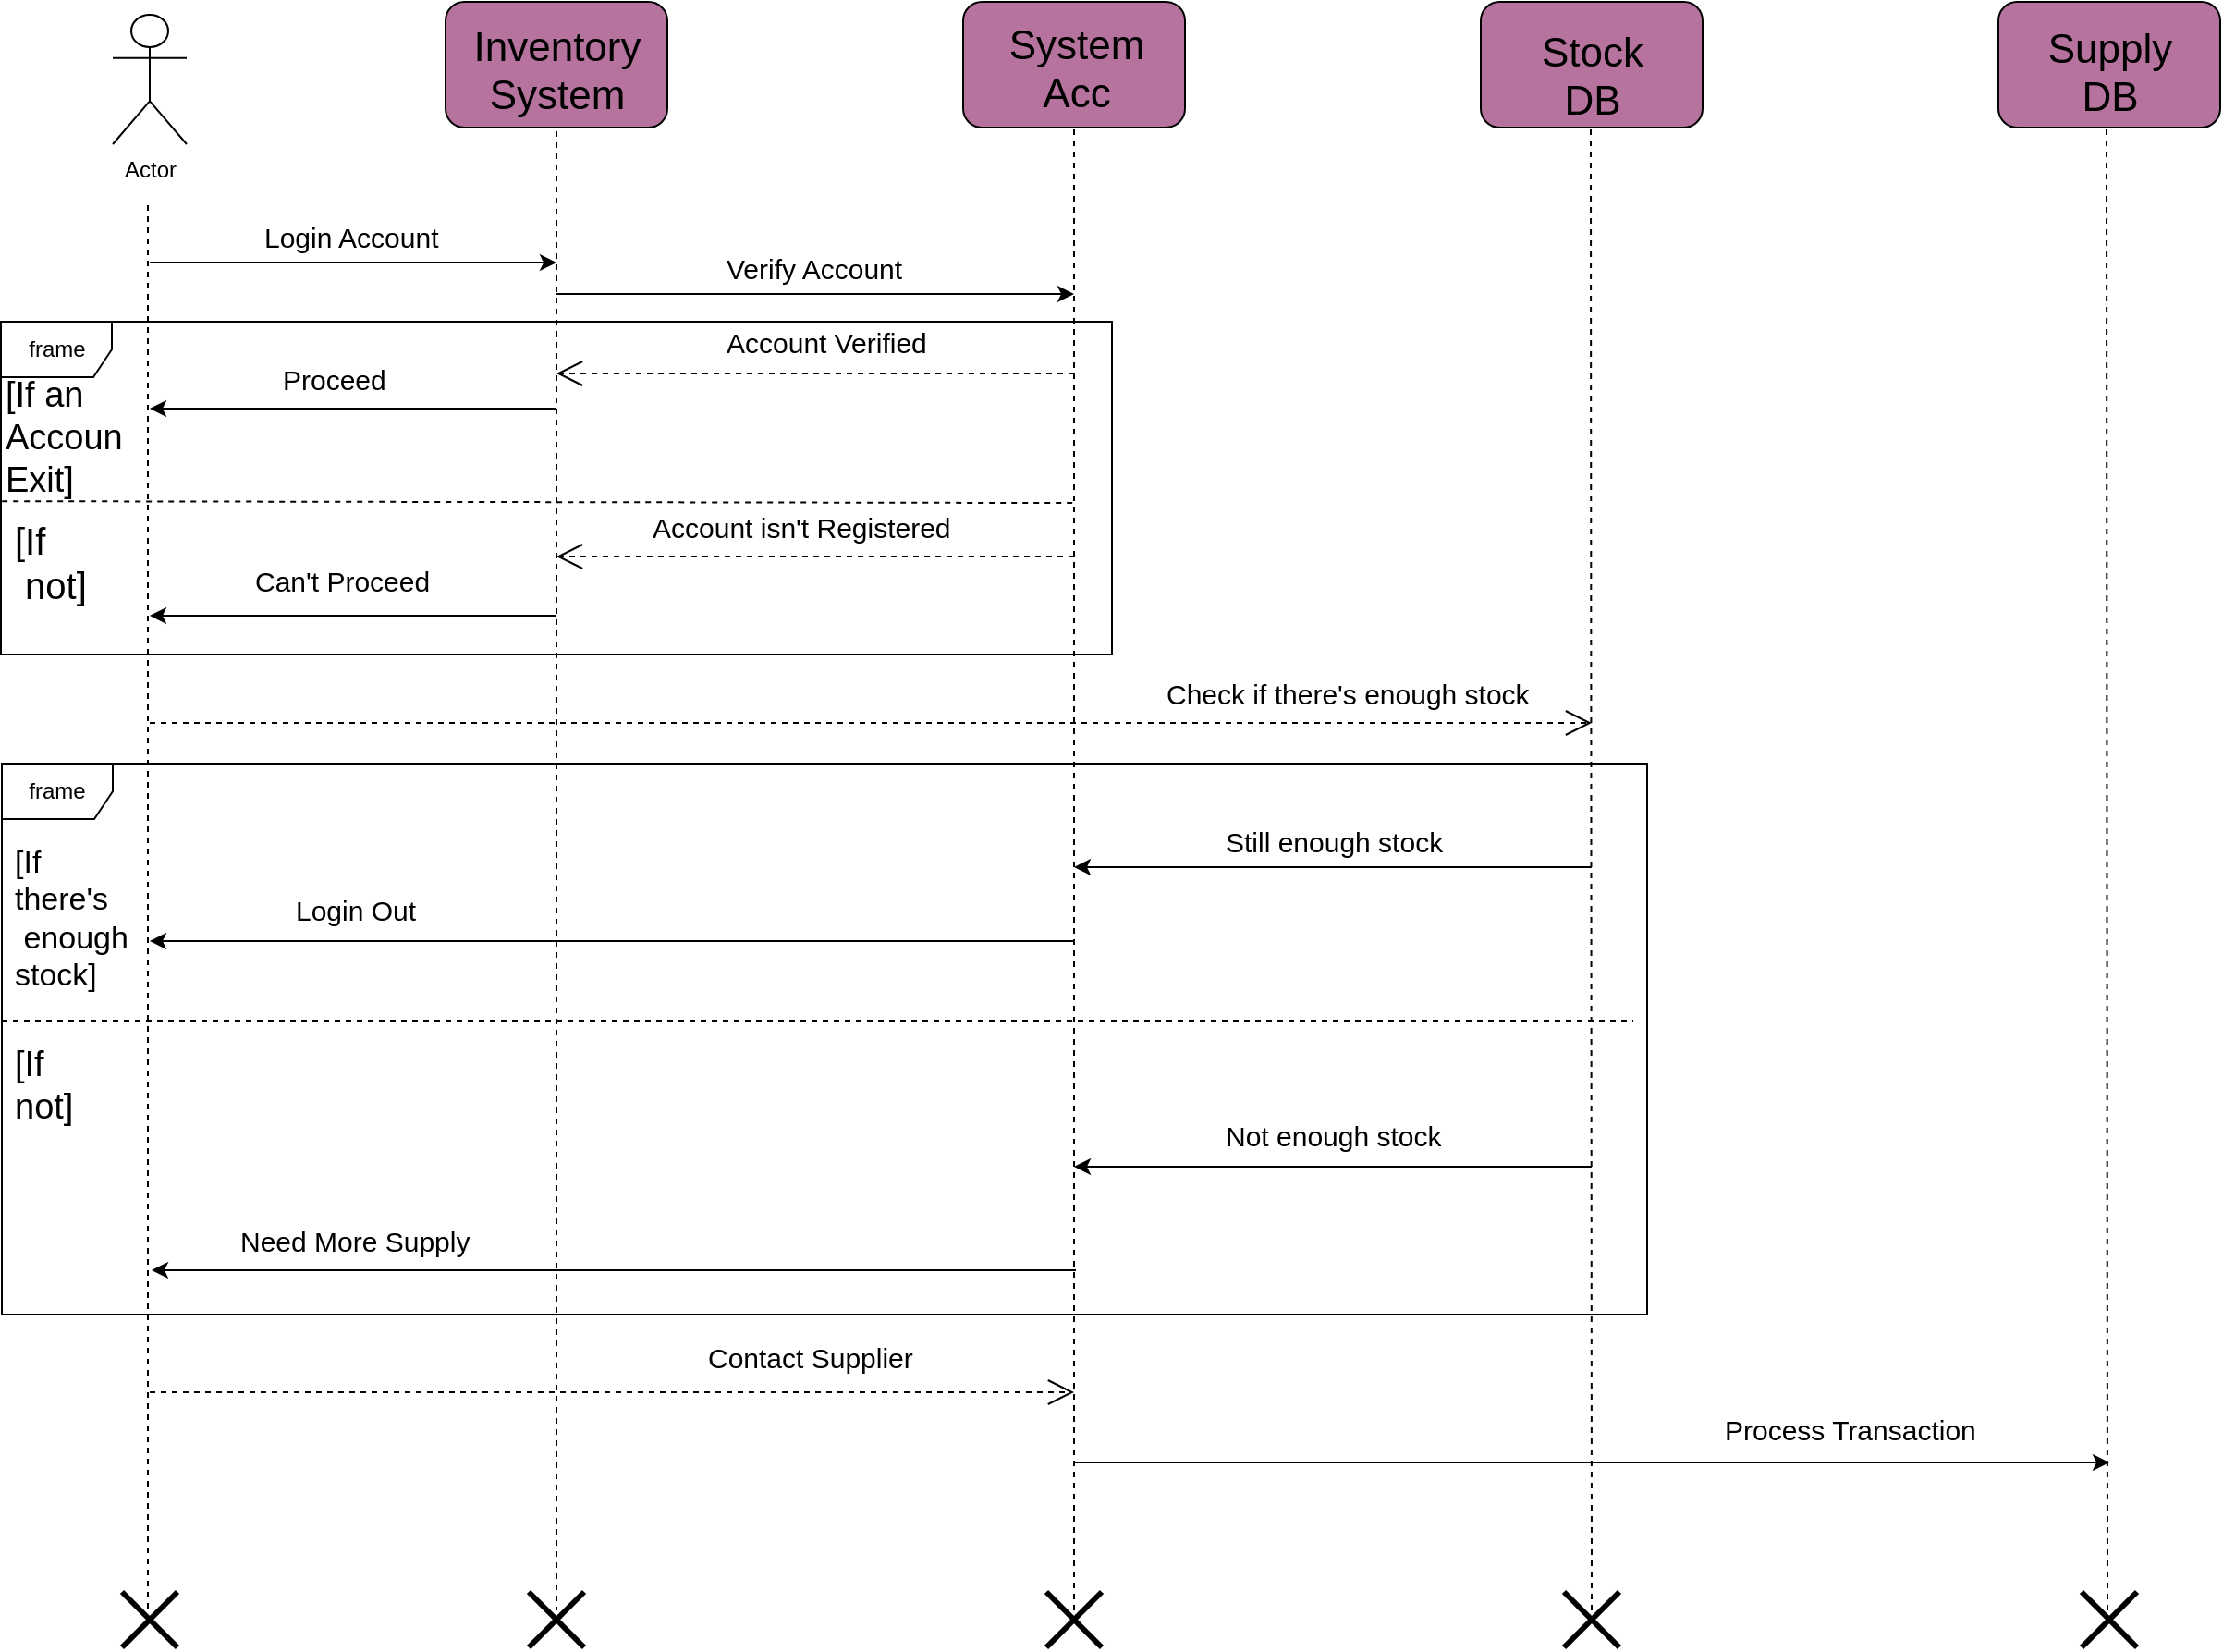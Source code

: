 <mxfile version="12.2.4" pages="1"><diagram id="vuIC-10uh4xvBBF5FJKt" name="Page-1"><mxGraphModel dx="2227" dy="912" grid="1" gridSize="10" guides="1" tooltips="1" connect="1" arrows="1" fold="1" page="1" pageScale="1" pageWidth="827" pageHeight="1169" math="0" shadow="0"><root><mxCell id="0"/><mxCell id="1" parent="0"/><mxCell id="3" value="Actor" style="shape=umlActor;verticalLabelPosition=bottom;labelBackgroundColor=#ffffff;verticalAlign=top;html=1;outlineConnect=0;" parent="1" vertex="1"><mxGeometry x="20" y="17" width="40" height="70" as="geometry"/></mxCell><mxCell id="4" value="" style="rounded=1;whiteSpace=wrap;html=1;fillColor=#B5739D;" parent="1" vertex="1"><mxGeometry x="200" y="10" width="120" height="68" as="geometry"/></mxCell><mxCell id="5" value="&lt;font style=&quot;font-size: 22px&quot;&gt;Inventory&lt;br&gt;System&lt;/font&gt;" style="text;html=1;resizable=0;points=[];autosize=1;align=center;verticalAlign=top;spacingTop=-4;fillColor=none;" parent="1" vertex="1"><mxGeometry x="205" y="19" width="110" height="40" as="geometry"/></mxCell><mxCell id="6" value="" style="rounded=1;whiteSpace=wrap;html=1;fillColor=#B5739D;" parent="1" vertex="1"><mxGeometry x="480" y="10" width="120" height="68" as="geometry"/></mxCell><mxCell id="7" value="" style="rounded=1;whiteSpace=wrap;html=1;fillColor=#B5739D;" parent="1" vertex="1"><mxGeometry x="760" y="10" width="120" height="68" as="geometry"/></mxCell><mxCell id="8" value="" style="rounded=1;whiteSpace=wrap;html=1;fillColor=#B5739D;" parent="1" vertex="1"><mxGeometry x="1040" y="10" width="120" height="68" as="geometry"/></mxCell><mxCell id="9" value="&lt;font style=&quot;font-size: 22px&quot;&gt;System&lt;br&gt;Acc&lt;/font&gt;" style="text;html=1;resizable=0;points=[];autosize=1;align=center;verticalAlign=top;spacingTop=-4;" parent="1" vertex="1"><mxGeometry x="496" y="18" width="90" height="40" as="geometry"/></mxCell><mxCell id="10" value="&lt;font style=&quot;font-size: 22px&quot;&gt;Stock &lt;br&gt;DB&lt;/font&gt;" style="text;html=1;resizable=0;points=[];autosize=1;align=center;verticalAlign=top;spacingTop=-4;" parent="1" vertex="1"><mxGeometry x="785" y="22" width="70" height="40" as="geometry"/></mxCell><mxCell id="11" value="&lt;font style=&quot;font-size: 22px&quot;&gt;Supply&lt;br&gt;DB&lt;/font&gt;" style="text;html=1;resizable=0;points=[];autosize=1;align=center;verticalAlign=top;spacingTop=-4;" parent="1" vertex="1"><mxGeometry x="1060" y="20" width="80" height="40" as="geometry"/></mxCell><mxCell id="12" value="" style="endArrow=none;dashed=1;html=1;" parent="1" edge="1"><mxGeometry width="50" height="50" relative="1" as="geometry"><mxPoint x="260" y="80" as="sourcePoint"/><mxPoint x="260" y="880" as="targetPoint"/></mxGeometry></mxCell><mxCell id="17" value="" style="endArrow=classic;html=1;" parent="1" edge="1"><mxGeometry width="50" height="50" relative="1" as="geometry"><mxPoint x="40" y="151" as="sourcePoint"/><mxPoint x="260" y="151" as="targetPoint"/><Array as="points"/></mxGeometry></mxCell><mxCell id="18" value="&lt;font style=&quot;font-size: 15px&quot;&gt;Login Account&lt;/font&gt;" style="text;html=1;resizable=0;points=[];autosize=1;align=left;verticalAlign=top;spacingTop=-4;" parent="1" vertex="1"><mxGeometry x="100" y="126" width="110" height="20" as="geometry"/></mxCell><mxCell id="19" value="" style="endArrow=none;dashed=1;html=1;entryX=0.5;entryY=1;entryDx=0;entryDy=0;" parent="1" target="6" edge="1"><mxGeometry width="50" height="50" relative="1" as="geometry"><mxPoint x="540" y="880" as="sourcePoint"/><mxPoint x="250" y="620" as="targetPoint"/></mxGeometry></mxCell><mxCell id="20" value="" style="endArrow=none;dashed=1;html=1;entryX=0.5;entryY=1;entryDx=0;entryDy=0;" parent="1" edge="1"><mxGeometry width="50" height="50" relative="1" as="geometry"><mxPoint x="1099" y="880" as="sourcePoint"/><mxPoint x="1098.5" y="78" as="targetPoint"/></mxGeometry></mxCell><mxCell id="21" value="" style="endArrow=none;dashed=1;html=1;entryX=0.5;entryY=1;entryDx=0;entryDy=0;" parent="1" edge="1"><mxGeometry width="50" height="50" relative="1" as="geometry"><mxPoint x="820" y="880" as="sourcePoint"/><mxPoint x="819.5" y="78" as="targetPoint"/></mxGeometry></mxCell><mxCell id="22" value="" style="endArrow=classic;html=1;" parent="1" edge="1"><mxGeometry width="50" height="50" relative="1" as="geometry"><mxPoint x="260" y="168" as="sourcePoint"/><mxPoint x="540" y="168" as="targetPoint"/></mxGeometry></mxCell><mxCell id="23" value="&lt;font style=&quot;font-size: 15px&quot;&gt;Verify Account&lt;/font&gt;" style="text;html=1;resizable=0;points=[];autosize=1;align=left;verticalAlign=top;spacingTop=-4;" parent="1" vertex="1"><mxGeometry x="350" y="143" width="110" height="20" as="geometry"/></mxCell><mxCell id="25" value="" style="endArrow=none;dashed=1;html=1;" parent="1" edge="1"><mxGeometry width="50" height="50" relative="1" as="geometry"><mxPoint x="39" y="120" as="sourcePoint"/><mxPoint x="39" y="880" as="targetPoint"/></mxGeometry></mxCell><mxCell id="24" value="frame" style="shape=umlFrame;whiteSpace=wrap;html=1;fillColor=none;" parent="1" vertex="1"><mxGeometry x="-40.5" y="183" width="601" height="180" as="geometry"/></mxCell><mxCell id="26" value="" style="endArrow=none;dashed=1;html=1;entryX=0.981;entryY=0.278;entryDx=0;entryDy=0;entryPerimeter=0;exitX=0.001;exitY=0.406;exitDx=0;exitDy=0;exitPerimeter=0;" parent="1" edge="1"><mxGeometry width="50" height="50" relative="1" as="geometry"><mxPoint x="-39.899" y="280.08" as="sourcePoint"/><mxPoint x="539.835" y="281.04" as="targetPoint"/></mxGeometry></mxCell><mxCell id="29" value="" style="endArrow=open;endSize=12;dashed=1;html=1;" parent="1" edge="1"><mxGeometry x="-0.125" width="160" relative="1" as="geometry"><mxPoint x="540" y="211" as="sourcePoint"/><mxPoint x="260" y="211" as="targetPoint"/><mxPoint as="offset"/></mxGeometry></mxCell><mxCell id="30" value="&lt;font style=&quot;font-size: 15px&quot;&gt;Account Verified&lt;/font&gt;" style="text;html=1;resizable=0;points=[];autosize=1;align=left;verticalAlign=top;spacingTop=-4;" parent="1" vertex="1"><mxGeometry x="350" y="183" width="120" height="20" as="geometry"/></mxCell><mxCell id="31" value="" style="endArrow=classic;html=1;" parent="1" edge="1"><mxGeometry width="50" height="50" relative="1" as="geometry"><mxPoint x="260" y="230" as="sourcePoint"/><mxPoint x="40" y="230" as="targetPoint"/></mxGeometry></mxCell><mxCell id="32" value="&lt;font style=&quot;font-size: 15px&quot;&gt;Proceed&lt;/font&gt;" style="text;html=1;resizable=0;points=[];autosize=1;align=left;verticalAlign=top;spacingTop=-4;" parent="1" vertex="1"><mxGeometry x="110" y="203" width="70" height="20" as="geometry"/></mxCell><mxCell id="33" value="" style="endArrow=open;endSize=12;dashed=1;html=1;" parent="1" edge="1"><mxGeometry x="-0.125" width="160" relative="1" as="geometry"><mxPoint x="540" y="310" as="sourcePoint"/><mxPoint x="260" y="310" as="targetPoint"/><mxPoint as="offset"/></mxGeometry></mxCell><mxCell id="34" value="&lt;font style=&quot;font-size: 15px&quot;&gt;Account isn't Registered&lt;/font&gt;" style="text;html=1;resizable=0;points=[];autosize=1;align=left;verticalAlign=top;spacingTop=-4;" parent="1" vertex="1"><mxGeometry x="310" y="283" width="180" height="20" as="geometry"/></mxCell><mxCell id="36" value="" style="endArrow=classic;html=1;" parent="1" edge="1"><mxGeometry width="50" height="50" relative="1" as="geometry"><mxPoint x="260" y="342" as="sourcePoint"/><mxPoint x="40" y="342" as="targetPoint"/><Array as="points"><mxPoint x="260" y="342"/></Array></mxGeometry></mxCell><mxCell id="37" value="&lt;font style=&quot;font-size: 15px&quot;&gt;Can't Proceed&lt;/font&gt;" style="text;html=1;resizable=0;points=[];autosize=1;align=left;verticalAlign=top;spacingTop=-4;" parent="1" vertex="1"><mxGeometry x="95" y="311.5" width="110" height="20" as="geometry"/></mxCell><mxCell id="38" value="&lt;font style=&quot;font-size: 19px&quot;&gt;[If an&lt;br&gt;Accoun &lt;br&gt;Exit]&lt;/font&gt;" style="text;html=1;resizable=0;points=[];autosize=1;align=left;verticalAlign=top;spacingTop=-4;" parent="1" vertex="1"><mxGeometry x="-40" y="209" width="80" height="50" as="geometry"/></mxCell><mxCell id="39" value="&lt;font style=&quot;font-size: 20px&quot;&gt;[If&lt;br&gt;&amp;nbsp;not]&lt;/font&gt;" style="text;html=1;resizable=0;points=[];autosize=1;align=left;verticalAlign=top;spacingTop=-4;" parent="1" vertex="1"><mxGeometry x="-35" y="287" width="50" height="40" as="geometry"/></mxCell><mxCell id="40" value="" style="endArrow=open;endSize=12;dashed=1;html=1;" parent="1" edge="1"><mxGeometry x="-0.125" width="160" relative="1" as="geometry"><mxPoint x="40" y="400" as="sourcePoint"/><mxPoint x="820" y="400" as="targetPoint"/><mxPoint as="offset"/></mxGeometry></mxCell><mxCell id="41" value="" style="endArrow=classic;html=1;" parent="1" edge="1"><mxGeometry width="50" height="50" relative="1" as="geometry"><mxPoint x="820" y="478" as="sourcePoint"/><mxPoint x="540" y="478" as="targetPoint"/></mxGeometry></mxCell><mxCell id="42" value="&lt;font style=&quot;font-size: 15px&quot;&gt;Not enough stock&lt;/font&gt;" style="text;html=1;resizable=0;points=[];autosize=1;align=left;verticalAlign=top;spacingTop=-4;" parent="1" vertex="1"><mxGeometry x="620" y="612" width="130" height="20" as="geometry"/></mxCell><mxCell id="43" value="&lt;font style=&quot;font-size: 15px&quot;&gt;Still enough stock&lt;/font&gt;" style="text;html=1;resizable=0;points=[];autosize=1;align=left;verticalAlign=top;spacingTop=-4;" parent="1" vertex="1"><mxGeometry x="620" y="453" width="130" height="20" as="geometry"/></mxCell><mxCell id="44" value="" style="endArrow=classic;html=1;" parent="1" edge="1"><mxGeometry width="50" height="50" relative="1" as="geometry"><mxPoint x="540" y="518" as="sourcePoint"/><mxPoint x="40" y="518" as="targetPoint"/></mxGeometry></mxCell><mxCell id="45" value="" style="endArrow=none;dashed=1;html=1;" parent="1" edge="1"><mxGeometry width="50" height="50" relative="1" as="geometry"><mxPoint x="-40" y="561" as="sourcePoint"/><mxPoint x="842.5" y="561" as="targetPoint"/></mxGeometry></mxCell><mxCell id="46" value="" style="endArrow=classic;html=1;" parent="1" edge="1"><mxGeometry width="50" height="50" relative="1" as="geometry"><mxPoint x="820" y="640" as="sourcePoint"/><mxPoint x="540" y="640" as="targetPoint"/></mxGeometry></mxCell><mxCell id="47" value="&lt;font style=&quot;font-size: 15px&quot;&gt;Login Out&lt;/font&gt;" style="text;html=1;resizable=0;points=[];autosize=1;align=left;verticalAlign=top;spacingTop=-4;" parent="1" vertex="1"><mxGeometry x="117" y="490" width="80" height="20" as="geometry"/></mxCell><mxCell id="48" value="" style="endArrow=classic;html=1;" parent="1" edge="1"><mxGeometry width="50" height="50" relative="1" as="geometry"><mxPoint x="541" y="696" as="sourcePoint"/><mxPoint x="41" y="696" as="targetPoint"/></mxGeometry></mxCell><mxCell id="49" value="&lt;font style=&quot;font-size: 15px&quot;&gt;Need More Supply&lt;/font&gt;" style="text;html=1;resizable=0;points=[];autosize=1;align=left;verticalAlign=top;spacingTop=-4;" parent="1" vertex="1"><mxGeometry x="87" y="669" width="140" height="20" as="geometry"/></mxCell><mxCell id="51" value="" style="endArrow=open;endSize=12;dashed=1;html=1;" parent="1" edge="1"><mxGeometry x="-0.125" width="160" relative="1" as="geometry"><mxPoint x="40" y="762" as="sourcePoint"/><mxPoint x="540" y="762" as="targetPoint"/><mxPoint as="offset"/></mxGeometry></mxCell><mxCell id="52" value="&lt;font style=&quot;font-size: 15px&quot;&gt;Contact Supplier&lt;/font&gt;" style="text;html=1;resizable=0;points=[];autosize=1;align=left;verticalAlign=top;spacingTop=-4;" parent="1" vertex="1"><mxGeometry x="340" y="732" width="130" height="20" as="geometry"/></mxCell><mxCell id="53" value="" style="endArrow=classic;html=1;" parent="1" edge="1"><mxGeometry width="50" height="50" relative="1" as="geometry"><mxPoint x="540" y="800" as="sourcePoint"/><mxPoint x="1100" y="800" as="targetPoint"/></mxGeometry></mxCell><mxCell id="54" value="&lt;font style=&quot;font-size: 15px&quot;&gt;Process Transaction&lt;/font&gt;" style="text;html=1;resizable=0;points=[];autosize=1;align=left;verticalAlign=top;spacingTop=-4;" parent="1" vertex="1"><mxGeometry x="890" y="771" width="150" height="20" as="geometry"/></mxCell><mxCell id="55" value="frame" style="shape=umlFrame;whiteSpace=wrap;html=1;fillColor=none;" parent="1" vertex="1"><mxGeometry x="-40" y="422" width="890" height="298" as="geometry"/></mxCell><mxCell id="56" value="&lt;font style=&quot;font-size: 17px&quot;&gt;[If &lt;br&gt;there's&lt;br&gt;&amp;nbsp;enough&lt;br&gt;stock]&lt;/font&gt;" style="text;html=1;resizable=0;points=[];autosize=1;align=left;verticalAlign=top;spacingTop=-4;" parent="1" vertex="1"><mxGeometry x="-35" y="463" width="80" height="60" as="geometry"/></mxCell><mxCell id="57" value="&lt;font style=&quot;font-size: 19px&quot;&gt;[If&lt;br&gt;not]&lt;/font&gt;" style="text;html=1;resizable=0;points=[];autosize=1;align=left;verticalAlign=top;spacingTop=-4;" parent="1" vertex="1"><mxGeometry x="-35" y="571" width="50" height="30" as="geometry"/></mxCell><mxCell id="58" value="" style="shape=umlDestroy;whiteSpace=wrap;html=1;strokeWidth=3;fillColor=none;" parent="1" vertex="1"><mxGeometry x="25" y="870" width="30" height="30" as="geometry"/></mxCell><mxCell id="59" value="" style="shape=umlDestroy;whiteSpace=wrap;html=1;strokeWidth=3;fillColor=none;" parent="1" vertex="1"><mxGeometry x="245" y="870" width="30" height="30" as="geometry"/></mxCell><mxCell id="60" value="" style="shape=umlDestroy;whiteSpace=wrap;html=1;strokeWidth=3;fillColor=none;" parent="1" vertex="1"><mxGeometry x="525" y="870" width="30" height="30" as="geometry"/></mxCell><mxCell id="61" value="" style="shape=umlDestroy;whiteSpace=wrap;html=1;strokeWidth=3;fillColor=none;" parent="1" vertex="1"><mxGeometry x="805" y="870" width="30" height="30" as="geometry"/></mxCell><mxCell id="62" value="" style="shape=umlDestroy;whiteSpace=wrap;html=1;strokeWidth=3;fillColor=none;" parent="1" vertex="1"><mxGeometry x="1085" y="870" width="30" height="30" as="geometry"/></mxCell><mxCell id="63" value="&lt;font style=&quot;font-size: 15px&quot;&gt;Check if there's enough stock&lt;/font&gt;" style="text;html=1;resizable=0;points=[];autosize=1;align=left;verticalAlign=top;spacingTop=-4;" vertex="1" parent="1"><mxGeometry x="588" y="373" width="210" height="20" as="geometry"/></mxCell></root></mxGraphModel></diagram></mxfile>